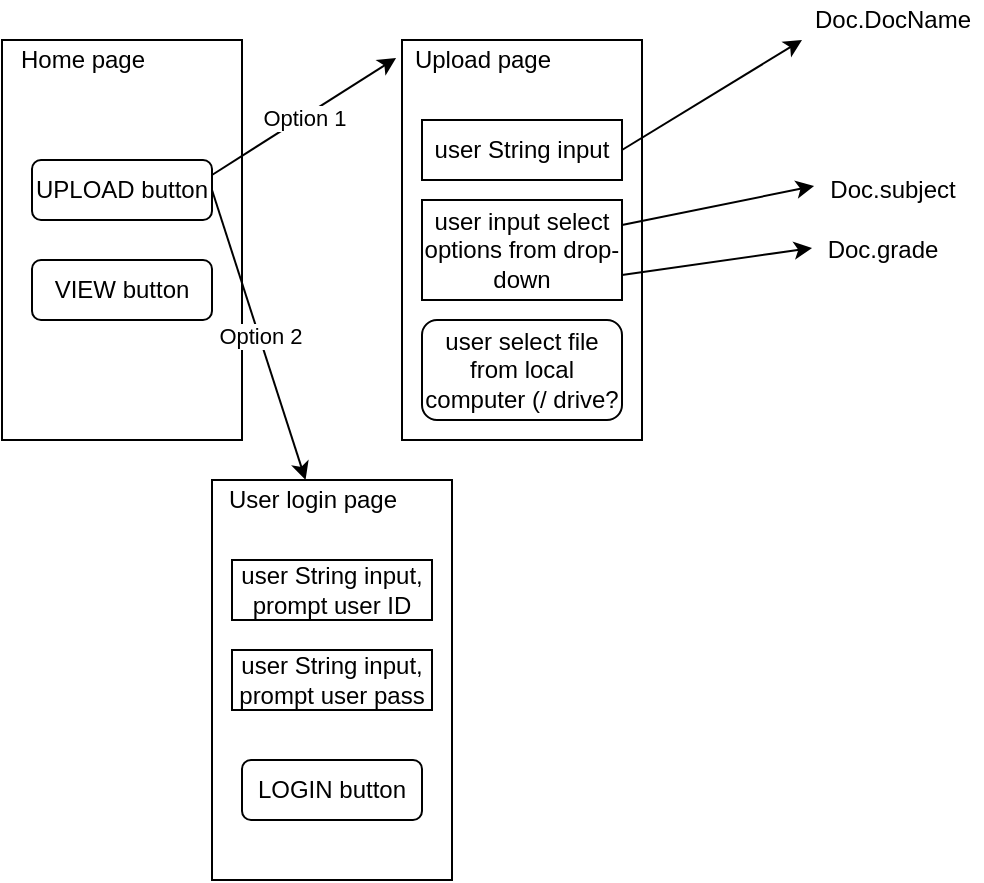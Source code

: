 <mxfile version="14.3.1" type="github">
  <diagram id="9pjWV6XYVZnFbX4phznE" name="Page-1">
    <mxGraphModel dx="1186" dy="518" grid="1" gridSize="10" guides="1" tooltips="1" connect="1" arrows="1" fold="1" page="1" pageScale="1" pageWidth="850" pageHeight="1100" math="0" shadow="0">
      <root>
        <mxCell id="0" />
        <mxCell id="1" parent="0" />
        <mxCell id="YGxNnv0O2CKbyeqGC6qJ-2" value="" style="rounded=0;whiteSpace=wrap;html=1;" vertex="1" parent="1">
          <mxGeometry x="80" y="120" width="120" height="200" as="geometry" />
        </mxCell>
        <mxCell id="YGxNnv0O2CKbyeqGC6qJ-3" value="Home page&lt;br&gt;" style="text;html=1;resizable=0;autosize=1;align=center;verticalAlign=middle;points=[];fillColor=none;strokeColor=none;rounded=0;" vertex="1" parent="1">
          <mxGeometry x="80" y="120" width="80" height="20" as="geometry" />
        </mxCell>
        <mxCell id="YGxNnv0O2CKbyeqGC6qJ-5" value="UPLOAD button" style="rounded=1;whiteSpace=wrap;html=1;" vertex="1" parent="1">
          <mxGeometry x="95" y="180" width="90" height="30" as="geometry" />
        </mxCell>
        <mxCell id="YGxNnv0O2CKbyeqGC6qJ-6" value="VIEW button" style="rounded=1;whiteSpace=wrap;html=1;" vertex="1" parent="1">
          <mxGeometry x="95" y="230" width="90" height="30" as="geometry" />
        </mxCell>
        <mxCell id="YGxNnv0O2CKbyeqGC6qJ-8" value="" style="rounded=0;whiteSpace=wrap;html=1;" vertex="1" parent="1">
          <mxGeometry x="280" y="120" width="120" height="200" as="geometry" />
        </mxCell>
        <mxCell id="YGxNnv0O2CKbyeqGC6qJ-9" value="Upload page" style="text;html=1;resizable=0;autosize=1;align=center;verticalAlign=middle;points=[];fillColor=none;strokeColor=none;rounded=0;" vertex="1" parent="1">
          <mxGeometry x="280" y="120" width="80" height="20" as="geometry" />
        </mxCell>
        <mxCell id="YGxNnv0O2CKbyeqGC6qJ-10" value="user String input" style="rounded=0;whiteSpace=wrap;html=1;" vertex="1" parent="1">
          <mxGeometry x="290" y="160" width="100" height="30" as="geometry" />
        </mxCell>
        <mxCell id="YGxNnv0O2CKbyeqGC6qJ-11" value="user input select options from drop-down" style="rounded=0;whiteSpace=wrap;html=1;" vertex="1" parent="1">
          <mxGeometry x="290" y="200" width="100" height="50" as="geometry" />
        </mxCell>
        <mxCell id="YGxNnv0O2CKbyeqGC6qJ-12" value="user select file from local computer (/ drive?" style="rounded=1;whiteSpace=wrap;html=1;" vertex="1" parent="1">
          <mxGeometry x="290" y="260" width="100" height="50" as="geometry" />
        </mxCell>
        <mxCell id="YGxNnv0O2CKbyeqGC6qJ-14" value="" style="rounded=0;whiteSpace=wrap;html=1;" vertex="1" parent="1">
          <mxGeometry x="185" y="340" width="120" height="200" as="geometry" />
        </mxCell>
        <mxCell id="YGxNnv0O2CKbyeqGC6qJ-15" value="User login page" style="text;html=1;resizable=0;autosize=1;align=center;verticalAlign=middle;points=[];fillColor=none;strokeColor=none;rounded=0;" vertex="1" parent="1">
          <mxGeometry x="185" y="340" width="100" height="20" as="geometry" />
        </mxCell>
        <mxCell id="YGxNnv0O2CKbyeqGC6qJ-16" value="user String input, prompt user ID" style="rounded=0;whiteSpace=wrap;html=1;" vertex="1" parent="1">
          <mxGeometry x="195" y="380" width="100" height="30" as="geometry" />
        </mxCell>
        <mxCell id="YGxNnv0O2CKbyeqGC6qJ-17" value="user String input, prompt user pass" style="rounded=0;whiteSpace=wrap;html=1;" vertex="1" parent="1">
          <mxGeometry x="195" y="425" width="100" height="30" as="geometry" />
        </mxCell>
        <mxCell id="YGxNnv0O2CKbyeqGC6qJ-19" value="LOGIN button" style="rounded=1;whiteSpace=wrap;html=1;" vertex="1" parent="1">
          <mxGeometry x="200" y="480" width="90" height="30" as="geometry" />
        </mxCell>
        <mxCell id="YGxNnv0O2CKbyeqGC6qJ-21" value="" style="endArrow=classic;html=1;exitX=1;exitY=0.25;exitDx=0;exitDy=0;entryX=-0.037;entryY=0.45;entryDx=0;entryDy=0;entryPerimeter=0;" edge="1" parent="1" source="YGxNnv0O2CKbyeqGC6qJ-5" target="YGxNnv0O2CKbyeqGC6qJ-9">
          <mxGeometry relative="1" as="geometry">
            <mxPoint x="220" y="200" as="sourcePoint" />
            <mxPoint x="250" y="210" as="targetPoint" />
          </mxGeometry>
        </mxCell>
        <mxCell id="YGxNnv0O2CKbyeqGC6qJ-22" value="Option 1" style="edgeLabel;resizable=0;html=1;align=center;verticalAlign=middle;" connectable="0" vertex="1" parent="YGxNnv0O2CKbyeqGC6qJ-21">
          <mxGeometry relative="1" as="geometry" />
        </mxCell>
        <mxCell id="YGxNnv0O2CKbyeqGC6qJ-24" value="" style="endArrow=classic;html=1;exitX=1;exitY=0.5;exitDx=0;exitDy=0;" edge="1" parent="1" source="YGxNnv0O2CKbyeqGC6qJ-5" target="YGxNnv0O2CKbyeqGC6qJ-15">
          <mxGeometry relative="1" as="geometry">
            <mxPoint x="60" y="448.5" as="sourcePoint" />
            <mxPoint x="152.04" y="390" as="targetPoint" />
          </mxGeometry>
        </mxCell>
        <mxCell id="YGxNnv0O2CKbyeqGC6qJ-25" value="Option 2" style="edgeLabel;resizable=0;html=1;align=center;verticalAlign=middle;" connectable="0" vertex="1" parent="YGxNnv0O2CKbyeqGC6qJ-24">
          <mxGeometry relative="1" as="geometry" />
        </mxCell>
        <mxCell id="YGxNnv0O2CKbyeqGC6qJ-26" value="" style="endArrow=classic;html=1;exitX=1;exitY=0.5;exitDx=0;exitDy=0;" edge="1" parent="1" source="YGxNnv0O2CKbyeqGC6qJ-10">
          <mxGeometry width="50" height="50" relative="1" as="geometry">
            <mxPoint x="400" y="320" as="sourcePoint" />
            <mxPoint x="480" y="120" as="targetPoint" />
          </mxGeometry>
        </mxCell>
        <mxCell id="YGxNnv0O2CKbyeqGC6qJ-27" value="Doc.DocName" style="text;html=1;resizable=0;autosize=1;align=center;verticalAlign=middle;points=[];fillColor=none;strokeColor=none;rounded=0;" vertex="1" parent="1">
          <mxGeometry x="480" y="100" width="90" height="20" as="geometry" />
        </mxCell>
        <mxCell id="YGxNnv0O2CKbyeqGC6qJ-28" value="Doc.subject" style="text;html=1;resizable=0;autosize=1;align=center;verticalAlign=middle;points=[];fillColor=none;strokeColor=none;rounded=0;" vertex="1" parent="1">
          <mxGeometry x="485" y="185" width="80" height="20" as="geometry" />
        </mxCell>
        <mxCell id="YGxNnv0O2CKbyeqGC6qJ-29" value="Doc.grade" style="text;html=1;resizable=0;autosize=1;align=center;verticalAlign=middle;points=[];fillColor=none;strokeColor=none;rounded=0;" vertex="1" parent="1">
          <mxGeometry x="485" y="215" width="70" height="20" as="geometry" />
        </mxCell>
        <mxCell id="YGxNnv0O2CKbyeqGC6qJ-30" value="" style="endArrow=classic;html=1;exitX=1;exitY=0.25;exitDx=0;exitDy=0;entryX=0.013;entryY=0.4;entryDx=0;entryDy=0;entryPerimeter=0;" edge="1" parent="1" source="YGxNnv0O2CKbyeqGC6qJ-11" target="YGxNnv0O2CKbyeqGC6qJ-28">
          <mxGeometry width="50" height="50" relative="1" as="geometry">
            <mxPoint x="400" y="310" as="sourcePoint" />
            <mxPoint x="450" y="260" as="targetPoint" />
          </mxGeometry>
        </mxCell>
        <mxCell id="YGxNnv0O2CKbyeqGC6qJ-31" value="" style="endArrow=classic;html=1;exitX=1;exitY=0.75;exitDx=0;exitDy=0;entryX=0;entryY=0.45;entryDx=0;entryDy=0;entryPerimeter=0;" edge="1" parent="1" source="YGxNnv0O2CKbyeqGC6qJ-11" target="YGxNnv0O2CKbyeqGC6qJ-29">
          <mxGeometry width="50" height="50" relative="1" as="geometry">
            <mxPoint x="400" y="310" as="sourcePoint" />
            <mxPoint x="450" y="260" as="targetPoint" />
          </mxGeometry>
        </mxCell>
      </root>
    </mxGraphModel>
  </diagram>
</mxfile>
